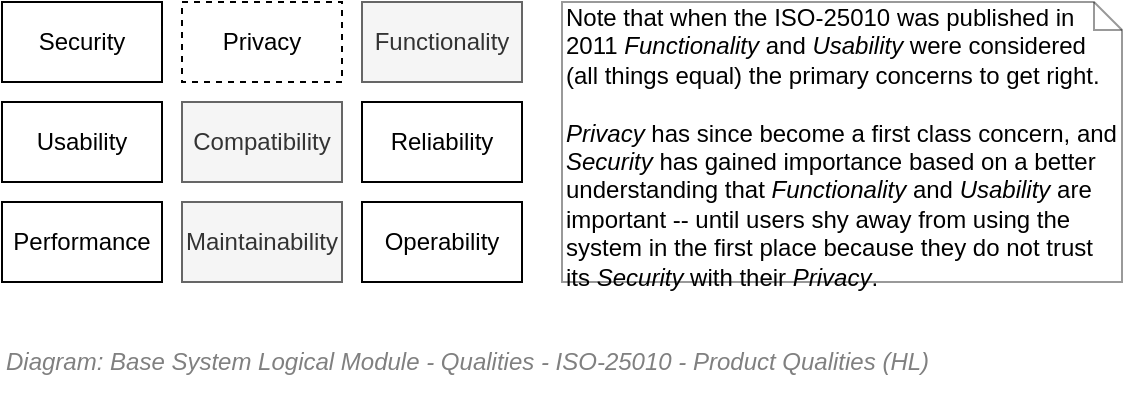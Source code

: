 <mxfile compressed="false" version="20.3.0" type="device">
  <diagram id="60zt68_kk0YU7rUePfeY" name="Qualities/ISO-25010 (Simplified)">
    <mxGraphModel dx="782" dy="549" grid="1" gridSize="10" guides="1" tooltips="1" connect="1" arrows="1" fold="1" page="1" pageScale="1" pageWidth="827" pageHeight="1169" math="0" shadow="0">
      <root>
        <mxCell id="CgJmtz2ALnG6jjY1v_Hd-0" />
        <mxCell id="5fHpl-Bypw9vZkIMbQuM-11" value="Archimate" style="" parent="CgJmtz2ALnG6jjY1v_Hd-0" visible="0" />
        <mxCell id="5fHpl-Bypw9vZkIMbQuM-10" value="Security" style="html=1;outlineConnect=0;whiteSpace=wrap;fillColor=#CCCCFF;strokeColor=#000000;shape=mxgraph.archimate3.application;appType=assess;archiType=oct;dashed=1;fontSize=10;" parent="5fHpl-Bypw9vZkIMbQuM-11" vertex="1">
          <mxGeometry x="40" y="119.857" width="80" height="40" as="geometry" />
        </mxCell>
        <mxCell id="5fHpl-Bypw9vZkIMbQuM-12" value="Privacy" style="html=1;outlineConnect=0;whiteSpace=wrap;fillColor=#CCCCFF;strokeColor=#000000;shape=mxgraph.archimate3.application;appType=assess;archiType=oct;dashed=1;fontSize=10;" parent="5fHpl-Bypw9vZkIMbQuM-11" vertex="1">
          <mxGeometry x="160" y="119.857" width="80" height="40" as="geometry" />
        </mxCell>
        <mxCell id="5fHpl-Bypw9vZkIMbQuM-13" value="Functionality" style="html=1;outlineConnect=0;whiteSpace=wrap;fillColor=#CCCCFF;strokeColor=#000000;shape=mxgraph.archimate3.application;appType=assess;archiType=oct;dashed=1;fontSize=10;" parent="5fHpl-Bypw9vZkIMbQuM-11" vertex="1">
          <mxGeometry x="280" y="119.857" width="80" height="40" as="geometry" />
        </mxCell>
        <mxCell id="5fHpl-Bypw9vZkIMbQuM-15" value="Usability" style="html=1;outlineConnect=0;whiteSpace=wrap;fillColor=#CCCCFF;strokeColor=#000000;shape=mxgraph.archimate3.application;appType=assess;archiType=oct;dashed=1;fontSize=10;" parent="5fHpl-Bypw9vZkIMbQuM-11" vertex="1">
          <mxGeometry x="40" y="199.857" width="80" height="40" as="geometry" />
        </mxCell>
        <mxCell id="5fHpl-Bypw9vZkIMbQuM-16" value="Compatibility" style="html=1;outlineConnect=0;whiteSpace=wrap;fillColor=#CCCCFF;strokeColor=#000000;shape=mxgraph.archimate3.application;appType=assess;archiType=oct;dashed=1;fontSize=10;" parent="5fHpl-Bypw9vZkIMbQuM-11" vertex="1">
          <mxGeometry x="160" y="199.857" width="80" height="40" as="geometry" />
        </mxCell>
        <mxCell id="5fHpl-Bypw9vZkIMbQuM-17" value="Reliability" style="html=1;outlineConnect=0;whiteSpace=wrap;fillColor=#CCCCFF;strokeColor=#000000;shape=mxgraph.archimate3.application;appType=assess;archiType=oct;dashed=1;fontSize=10;" parent="5fHpl-Bypw9vZkIMbQuM-11" vertex="1">
          <mxGeometry x="280" y="199.857" width="80" height="40" as="geometry" />
        </mxCell>
        <mxCell id="5fHpl-Bypw9vZkIMbQuM-18" value="Performance" style="html=1;outlineConnect=0;whiteSpace=wrap;fillColor=#CCCCFF;strokeColor=#000000;shape=mxgraph.archimate3.application;appType=assess;archiType=oct;dashed=1;fontSize=10;" parent="5fHpl-Bypw9vZkIMbQuM-11" vertex="1">
          <mxGeometry x="40" y="279.757" width="80" height="40" as="geometry" />
        </mxCell>
        <mxCell id="5fHpl-Bypw9vZkIMbQuM-19" value="Maintainability" style="html=1;outlineConnect=0;whiteSpace=wrap;fillColor=#CCCCFF;strokeColor=#000000;shape=mxgraph.archimate3.application;appType=assess;archiType=oct;dashed=1;fontSize=10;" parent="5fHpl-Bypw9vZkIMbQuM-11" vertex="1">
          <mxGeometry x="160" y="279.757" width="80" height="40" as="geometry" />
        </mxCell>
        <mxCell id="5fHpl-Bypw9vZkIMbQuM-20" value="Operability" style="html=1;outlineConnect=0;whiteSpace=wrap;fillColor=#CCCCFF;strokeColor=#000000;shape=mxgraph.archimate3.application;appType=assess;archiType=oct;dashed=1;fontSize=10;" parent="5fHpl-Bypw9vZkIMbQuM-11" vertex="1">
          <mxGeometry x="280" y="279.757" width="80" height="40" as="geometry" />
        </mxCell>
        <mxCell id="t0Are_MnKheG6z_FIEnp-0" value="" style="rounded=0;whiteSpace=wrap;html=1;fontSize=10;align=left;container=1;collapsible=0;fontColor=#B3B3B3;strokeColor=#B3B3B3;" parent="5fHpl-Bypw9vZkIMbQuM-11" vertex="1">
          <mxGeometry x="440" y="140" width="240" height="50" as="geometry" />
        </mxCell>
        <mxCell id="t0Are_MnKheG6z_FIEnp-1" value="" style="whiteSpace=wrap;html=1;aspect=fixed;fillColor=#f5f5f5;strokeColor=#666666;fontSize=10;align=left;fontStyle=2;strokeWidth=1;fontColor=#333333;" parent="t0Are_MnKheG6z_FIEnp-0" vertex="1">
          <mxGeometry x="10.004" y="23.337" width="8.333" height="8.333" as="geometry" />
        </mxCell>
        <mxCell id="t0Are_MnKheG6z_FIEnp-2" value="&lt;font style=&quot;font-size: 9px&quot;&gt;Categories defined by CISQ as being Testable by Automation (within automated delivery pipelines).&lt;/font&gt;" style="text;html=1;strokeColor=none;fillColor=none;align=left;verticalAlign=middle;whiteSpace=wrap;rounded=0;fontSize=10;fontStyle=2;fontColor=#B3B3B3;spacing=0;" parent="t0Are_MnKheG6z_FIEnp-0" vertex="1">
          <mxGeometry x="26.59" y="16.67" width="213.41" height="33.33" as="geometry" />
        </mxCell>
        <mxCell id="t0Are_MnKheG6z_FIEnp-3" value="Legend" style="text;html=1;strokeColor=none;fillColor=none;align=center;verticalAlign=middle;whiteSpace=wrap;rounded=0;fontSize=10;fontStyle=5;fontColor=#B3B3B3;" parent="t0Are_MnKheG6z_FIEnp-0" vertex="1">
          <mxGeometry x="26.589" width="159.534" height="16.667" as="geometry" />
        </mxCell>
        <UserObject label="Src:&amp;nbsp;&lt;a href=&quot;https://www.it-cisq.org/cisq-supplements-isoiec-25000-series-with-automated-quality-characteristic-measures/&quot; style=&quot;font-size: 10px&quot;&gt;C&lt;/a&gt;ISQ" link="https://www.it-cisq.org/cisq-supplements-isoiec-25000-series-with-automated-quality-characteristic-measures/" id="t0Are_MnKheG6z_FIEnp-4">
          <mxCell style="text;whiteSpace=wrap;html=1;fontSize=10;" parent="5fHpl-Bypw9vZkIMbQuM-11" vertex="1">
            <mxGeometry x="630" y="190" width="50" height="20" as="geometry" />
          </mxCell>
        </UserObject>
        <mxCell id="CgJmtz2ALnG6jjY1v_Hd-2" value="Boxes" style="" parent="CgJmtz2ALnG6jjY1v_Hd-0" />
        <mxCell id="5fHpl-Bypw9vZkIMbQuM-0" value="Security" style="rounded=0;whiteSpace=wrap;html=1;shadow=0;glass=0;comic=0;strokeColor=#000000;fillColor=none;fontSize=12;align=center;" parent="CgJmtz2ALnG6jjY1v_Hd-2" vertex="1">
          <mxGeometry x="120.0" y="200" width="80" height="40" as="geometry" />
        </mxCell>
        <mxCell id="5fHpl-Bypw9vZkIMbQuM-1" value="Privacy" style="rounded=0;whiteSpace=wrap;html=1;shadow=0;glass=0;comic=0;strokeColor=#000000;fillColor=none;fontSize=12;align=center;dashed=1;" parent="CgJmtz2ALnG6jjY1v_Hd-2" vertex="1">
          <mxGeometry x="210.0" y="200" width="80" height="40" as="geometry" />
        </mxCell>
        <mxCell id="5fHpl-Bypw9vZkIMbQuM-2" value="Functionality" style="rounded=0;whiteSpace=wrap;html=1;shadow=0;glass=0;comic=0;strokeColor=#666666;fillColor=#f5f5f5;fontSize=12;align=center;fontColor=#333333;" parent="CgJmtz2ALnG6jjY1v_Hd-2" vertex="1">
          <mxGeometry x="300.0" y="200" width="80" height="40" as="geometry" />
        </mxCell>
        <mxCell id="5fHpl-Bypw9vZkIMbQuM-3" value="Usability" style="rounded=0;whiteSpace=wrap;html=1;shadow=0;glass=0;comic=0;strokeColor=#000000;fillColor=none;fontSize=12;align=center;" parent="CgJmtz2ALnG6jjY1v_Hd-2" vertex="1">
          <mxGeometry x="120.0" y="250" width="80" height="40" as="geometry" />
        </mxCell>
        <mxCell id="5fHpl-Bypw9vZkIMbQuM-5" value="Compatibility" style="rounded=0;whiteSpace=wrap;html=1;shadow=0;glass=0;comic=0;strokeColor=#666666;fillColor=#f5f5f5;fontSize=12;align=center;fontColor=#333333;" parent="CgJmtz2ALnG6jjY1v_Hd-2" vertex="1">
          <mxGeometry x="210.0" y="250" width="80" height="40" as="geometry" />
        </mxCell>
        <mxCell id="5fHpl-Bypw9vZkIMbQuM-6" value="Reliability" style="rounded=0;whiteSpace=wrap;html=1;shadow=0;glass=0;comic=0;strokeColor=#000000;fillColor=none;fontSize=12;align=center;" parent="CgJmtz2ALnG6jjY1v_Hd-2" vertex="1">
          <mxGeometry x="300.0" y="250" width="80" height="40" as="geometry" />
        </mxCell>
        <mxCell id="5fHpl-Bypw9vZkIMbQuM-7" value="Performance" style="rounded=0;whiteSpace=wrap;html=1;shadow=0;glass=0;comic=0;strokeColor=#000000;fillColor=none;fontSize=12;align=center;" parent="CgJmtz2ALnG6jjY1v_Hd-2" vertex="1">
          <mxGeometry x="120" y="300" width="80" height="40" as="geometry" />
        </mxCell>
        <mxCell id="5fHpl-Bypw9vZkIMbQuM-8" value="Maintainability" style="rounded=0;whiteSpace=wrap;html=1;shadow=0;glass=0;comic=0;strokeColor=#666666;fillColor=#f5f5f5;fontSize=12;align=center;fontColor=#333333;" parent="CgJmtz2ALnG6jjY1v_Hd-2" vertex="1">
          <mxGeometry x="210.0" y="300" width="80" height="40" as="geometry" />
        </mxCell>
        <mxCell id="5fHpl-Bypw9vZkIMbQuM-9" value="Operability" style="rounded=0;whiteSpace=wrap;html=1;shadow=0;glass=0;comic=0;strokeColor=#000000;fillColor=none;fontSize=12;align=center;" parent="CgJmtz2ALnG6jjY1v_Hd-2" vertex="1">
          <mxGeometry x="300.0" y="300" width="80" height="40" as="geometry" />
        </mxCell>
        <mxCell id="RJx68xWLgumv3G-H_gn8-1" value="Title/Diagram" parent="CgJmtz2ALnG6jjY1v_Hd-0" />
        <mxCell id="RJx68xWLgumv3G-H_gn8-2" value="&lt;font style=&quot;font-size: 12px ; font-weight: normal&quot;&gt;&lt;i&gt;Diagram: Base&amp;nbsp;&lt;/i&gt;&lt;i&gt;System&amp;nbsp;&lt;/i&gt;&lt;i&gt;Logical Module - Qualities - ISO-25010 - Product Qualities (HL)&lt;/i&gt;&lt;/font&gt;" style="text;strokeColor=none;fillColor=none;html=1;fontSize=12;fontStyle=1;verticalAlign=middle;align=left;shadow=0;glass=0;comic=0;opacity=30;fontColor=#808080;" parent="RJx68xWLgumv3G-H_gn8-1" vertex="1">
          <mxGeometry x="120" y="360" width="520" height="40" as="geometry" />
        </mxCell>
        <mxCell id="xaOK4jbJC7-lIOKQdGqX-0" value="Note that when the ISO-25010 was published in 2011 &lt;i&gt;Functionality&lt;/i&gt; and &lt;i&gt;Usability&lt;/i&gt; were considered (all things equal) the primary concerns to get right. &lt;br&gt;&lt;br&gt;&lt;i&gt;Privacy&lt;/i&gt; has since become a first class concern, and &lt;i&gt;Security&lt;/i&gt; has gained importance based on a better understanding that &lt;i&gt;Functionality&lt;/i&gt; and &lt;i&gt;Usability&lt;/i&gt; are important -- until users shy away from using the system in the first place because they do not trust its &lt;i&gt;Security&lt;/i&gt; with their &lt;i&gt;Privacy&lt;/i&gt;." style="shape=note;whiteSpace=wrap;html=1;size=14;verticalAlign=top;align=left;spacingTop=-6;labelBackgroundColor=none;strokeColor=#000000;strokeWidth=1;fillColor=none;fontSize=12;fontColor=#000000;opacity=40;" parent="RJx68xWLgumv3G-H_gn8-1" vertex="1">
          <mxGeometry x="400" y="200" width="280" height="140" as="geometry" />
        </mxCell>
        <mxCell id="RJx68xWLgumv3G-H_gn8-0" value="About" parent="CgJmtz2ALnG6jjY1v_Hd-0" />
      </root>
    </mxGraphModel>
  </diagram>
</mxfile>
